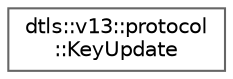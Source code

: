 digraph "Graphical Class Hierarchy"
{
 // LATEX_PDF_SIZE
  bgcolor="transparent";
  edge [fontname=Helvetica,fontsize=10,labelfontname=Helvetica,labelfontsize=10];
  node [fontname=Helvetica,fontsize=10,shape=box,height=0.2,width=0.4];
  rankdir="LR";
  Node0 [id="Node000000",label="dtls::v13::protocol\l::KeyUpdate",height=0.2,width=0.4,color="grey40", fillcolor="white", style="filled",URL="$classdtls_1_1v13_1_1protocol_1_1KeyUpdate.html",tooltip=" "];
}
